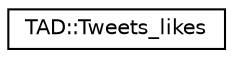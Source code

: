 digraph "Graphical Class Hierarchy"
{
  edge [fontname="Helvetica",fontsize="10",labelfontname="Helvetica",labelfontsize="10"];
  node [fontname="Helvetica",fontsize="10",shape=record];
  rankdir="LR";
  Node0 [label="TAD::Tweets_likes",height=0.2,width=0.4,color="black", fillcolor="white", style="filled",URL="$class_t_a_d_1_1_tweets__likes.html"];
}
